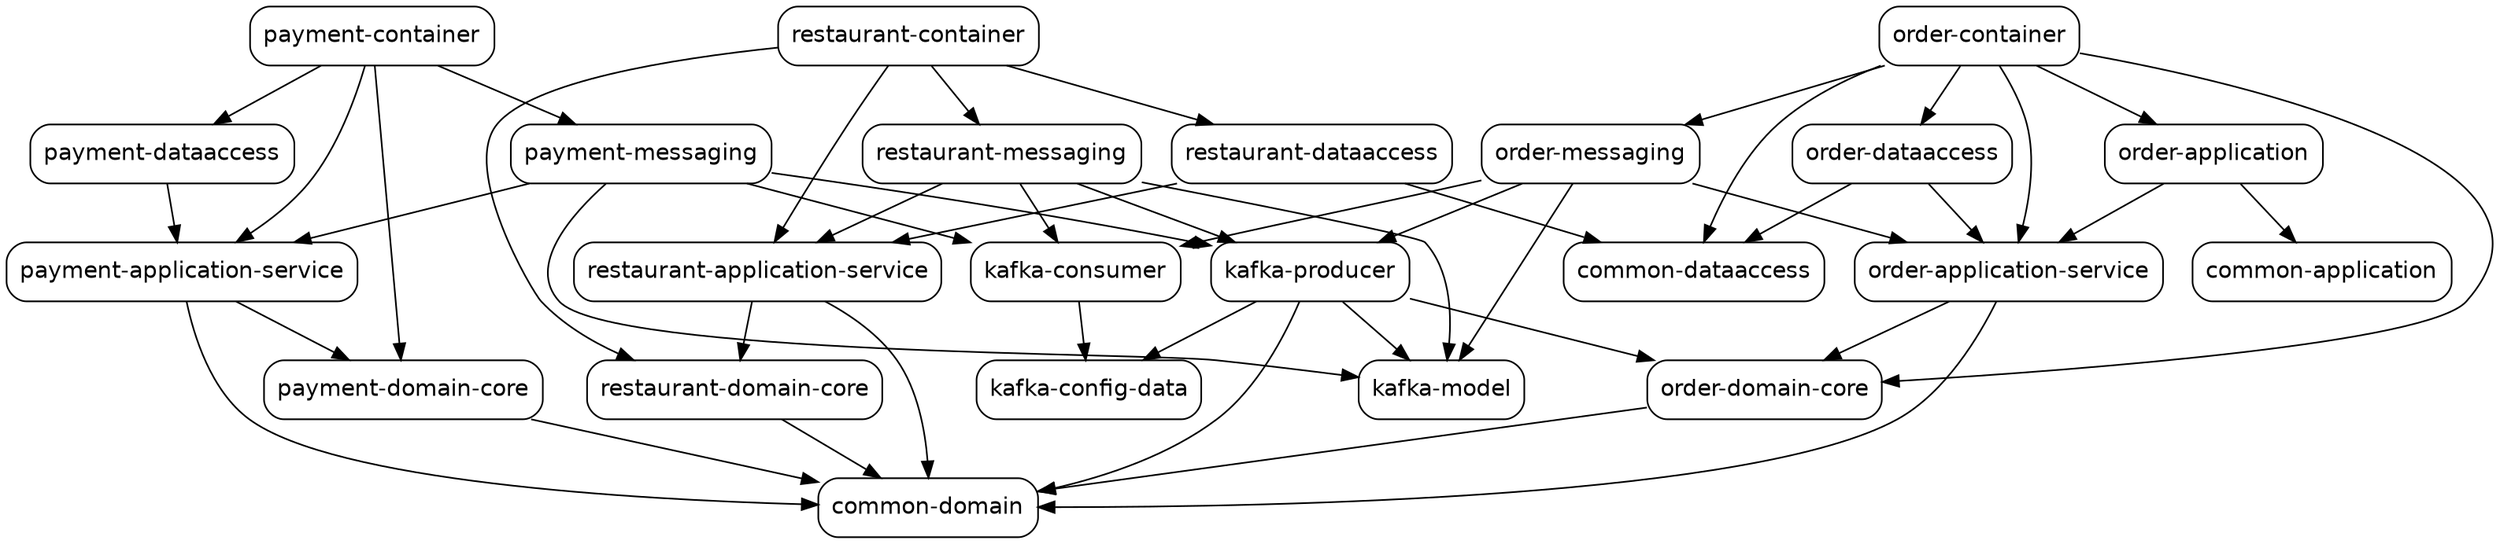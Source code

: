 digraph "food-ordering-system" {
  node [shape="box",style="rounded",fontname="Helvetica",fontsize="14"]
  edge [fontsize="10",fontname="Helvetica"]

  // Node Definitions:
  "com.food.ordering.system:kafka-consumer:jar:compile"[label=<kafka-consumer>]
  "com.food.ordering.system:kafka-config-data:jar:compile"[label=<kafka-config-data>]
  "com.food.ordering.system:order-domain-core:jar:compile"[label=<order-domain-core>]
  "com.food.ordering.system:common-domain:jar:compile"[label=<common-domain>]
  "com.food.ordering.system:kafka-producer:jar:compile"[label=<kafka-producer>]
  "com.food.ordering.system:kafka-model:jar:compile"[label=<kafka-model>]
  "com.food.ordering.system:order-application-service:jar:compile"[label=<order-application-service>]
  "com.food.ordering.system:order-application:jar:compile"[label=<order-application>]
  "com.food.ordering.system:common-application:jar:compile"[label=<common-application>]
  "com.food.ordering.system:order-dataaccess:jar:compile"[label=<order-dataaccess>]
  "com.food.ordering.system:common-dataaccess:jar:compile"[label=<common-dataaccess>]
  "com.food.ordering.system:order-messaging:jar:compile"[label=<order-messaging>]
  "com.food.ordering.system:order-container:jar:compile"[label=<order-container>]
  "com.food.ordering.system:payment-domain-core:jar:compile"[label=<payment-domain-core>]
  "com.food.ordering.system:payment-application-service:jar:compile"[label=<payment-application-service>]
  "com.food.ordering.system:payment-dataaccess:jar:compile"[label=<payment-dataaccess>]
  "com.food.ordering.system:payment-messaging:jar:compile"[label=<payment-messaging>]
  "com.food.ordering.system:payment-container:jar:compile"[label=<payment-container>]
  "com.food.ordering.system:restaurant-domain-core:jar:compile"[label=<restaurant-domain-core>]
  "com.food.ordering.system:restaurant-application-service:jar:compile"[label=<restaurant-application-service>]
  "com.food.ordering.system:restaurant-dataaccess:jar:compile"[label=<restaurant-dataaccess>]
  "com.food.ordering.system:restaurant-messaging:jar:compile"[label=<restaurant-messaging>]
  "com.food.ordering.system:restaurant-container:jar:compile"[label=<restaurant-container>]

  // Edge Definitions:
  "com.food.ordering.system:kafka-consumer:jar:compile" -> "com.food.ordering.system:kafka-config-data:jar:compile"
  "com.food.ordering.system:order-domain-core:jar:compile" -> "com.food.ordering.system:common-domain:jar:compile"
  "com.food.ordering.system:kafka-producer:jar:compile" -> "com.food.ordering.system:kafka-model:jar:compile"
  "com.food.ordering.system:kafka-producer:jar:compile" -> "com.food.ordering.system:kafka-config-data:jar:compile"
  "com.food.ordering.system:kafka-producer:jar:compile" -> "com.food.ordering.system:order-domain-core:jar:compile"
  "com.food.ordering.system:kafka-producer:jar:compile" -> "com.food.ordering.system:common-domain:jar:compile"
  "com.food.ordering.system:order-application-service:jar:compile" -> "com.food.ordering.system:common-domain:jar:compile"
  "com.food.ordering.system:order-application-service:jar:compile" -> "com.food.ordering.system:order-domain-core:jar:compile"
  "com.food.ordering.system:order-application:jar:compile" -> "com.food.ordering.system:order-application-service:jar:compile"
  "com.food.ordering.system:order-application:jar:compile" -> "com.food.ordering.system:common-application:jar:compile"
  "com.food.ordering.system:order-dataaccess:jar:compile" -> "com.food.ordering.system:order-application-service:jar:compile"
  "com.food.ordering.system:order-dataaccess:jar:compile" -> "com.food.ordering.system:common-dataaccess:jar:compile"
  "com.food.ordering.system:order-messaging:jar:compile" -> "com.food.ordering.system:order-application-service:jar:compile"
  "com.food.ordering.system:order-messaging:jar:compile" -> "com.food.ordering.system:kafka-producer:jar:compile"
  "com.food.ordering.system:order-messaging:jar:compile" -> "com.food.ordering.system:kafka-consumer:jar:compile"
  "com.food.ordering.system:order-messaging:jar:compile" -> "com.food.ordering.system:kafka-model:jar:compile"
  "com.food.ordering.system:order-container:jar:compile" -> "com.food.ordering.system:order-domain-core:jar:compile"
  "com.food.ordering.system:order-container:jar:compile" -> "com.food.ordering.system:order-application-service:jar:compile"
  "com.food.ordering.system:order-container:jar:compile" -> "com.food.ordering.system:order-application:jar:compile"
  "com.food.ordering.system:order-container:jar:compile" -> "com.food.ordering.system:order-dataaccess:jar:compile"
  "com.food.ordering.system:order-container:jar:compile" -> "com.food.ordering.system:order-messaging:jar:compile"
  "com.food.ordering.system:order-container:jar:compile" -> "com.food.ordering.system:common-dataaccess:jar:compile"
  "com.food.ordering.system:payment-domain-core:jar:compile" -> "com.food.ordering.system:common-domain:jar:compile"
  "com.food.ordering.system:payment-application-service:jar:compile" -> "com.food.ordering.system:payment-domain-core:jar:compile"
  "com.food.ordering.system:payment-application-service:jar:compile" -> "com.food.ordering.system:common-domain:jar:compile"
  "com.food.ordering.system:payment-dataaccess:jar:compile" -> "com.food.ordering.system:payment-application-service:jar:compile"
  "com.food.ordering.system:payment-messaging:jar:compile" -> "com.food.ordering.system:payment-application-service:jar:compile"
  "com.food.ordering.system:payment-messaging:jar:compile" -> "com.food.ordering.system:kafka-producer:jar:compile"
  "com.food.ordering.system:payment-messaging:jar:compile" -> "com.food.ordering.system:kafka-consumer:jar:compile"
  "com.food.ordering.system:payment-messaging:jar:compile" -> "com.food.ordering.system:kafka-model:jar:compile"
  "com.food.ordering.system:payment-container:jar:compile" -> "com.food.ordering.system:payment-domain-core:jar:compile"
  "com.food.ordering.system:payment-container:jar:compile" -> "com.food.ordering.system:payment-application-service:jar:compile"
  "com.food.ordering.system:payment-container:jar:compile" -> "com.food.ordering.system:payment-dataaccess:jar:compile"
  "com.food.ordering.system:payment-container:jar:compile" -> "com.food.ordering.system:payment-messaging:jar:compile"
  "com.food.ordering.system:restaurant-domain-core:jar:compile" -> "com.food.ordering.system:common-domain:jar:compile"
  "com.food.ordering.system:restaurant-application-service:jar:compile" -> "com.food.ordering.system:restaurant-domain-core:jar:compile"
  "com.food.ordering.system:restaurant-application-service:jar:compile" -> "com.food.ordering.system:common-domain:jar:compile"
  "com.food.ordering.system:restaurant-dataaccess:jar:compile" -> "com.food.ordering.system:restaurant-application-service:jar:compile"
  "com.food.ordering.system:restaurant-dataaccess:jar:compile" -> "com.food.ordering.system:common-dataaccess:jar:compile"
  "com.food.ordering.system:restaurant-messaging:jar:compile" -> "com.food.ordering.system:restaurant-application-service:jar:compile"
  "com.food.ordering.system:restaurant-messaging:jar:compile" -> "com.food.ordering.system:kafka-producer:jar:compile"
  "com.food.ordering.system:restaurant-messaging:jar:compile" -> "com.food.ordering.system:kafka-consumer:jar:compile"
  "com.food.ordering.system:restaurant-messaging:jar:compile" -> "com.food.ordering.system:kafka-model:jar:compile"
  "com.food.ordering.system:restaurant-container:jar:compile" -> "com.food.ordering.system:restaurant-domain-core:jar:compile"
  "com.food.ordering.system:restaurant-container:jar:compile" -> "com.food.ordering.system:restaurant-application-service:jar:compile"
  "com.food.ordering.system:restaurant-container:jar:compile" -> "com.food.ordering.system:restaurant-dataaccess:jar:compile"
  "com.food.ordering.system:restaurant-container:jar:compile" -> "com.food.ordering.system:restaurant-messaging:jar:compile"
}